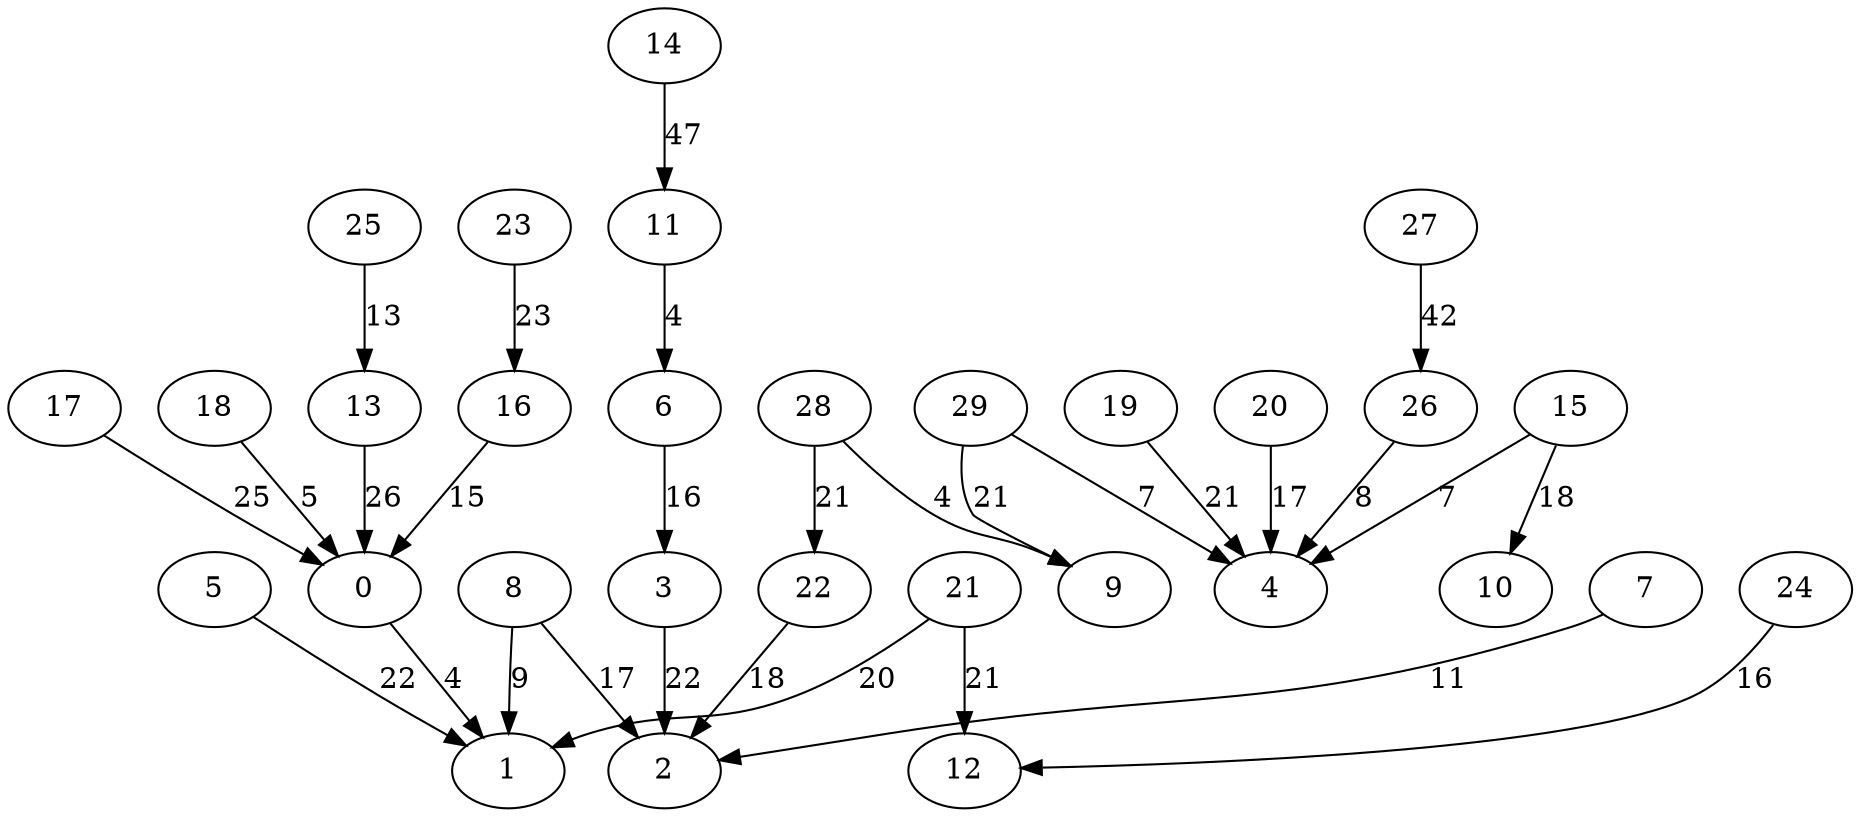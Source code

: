 digraph grafoDorogovtsevMendes_n_30_Prim {
0;
1;
2;
3;
4;
5;
6;
7;
8;
9;
10;
11;
12;
13;
14;
15;
16;
17;
18;
19;
20;
21;
22;
23;
24;
25;
26;
27;
28;
29;
0 -> 1[label=4 weight=4];
8 -> 2[label=17 weight=17];
3 -> 2[label=22 weight=22];
29 -> 4[label=7 weight=7];
5 -> 1[label=22 weight=22];
6 -> 3[label=16 weight=16];
7 -> 2[label=11 weight=11];
8 -> 1[label=9 weight=9];
28 -> 9[label=4 weight=4];
15 -> 10[label=18 weight=18];
11 -> 6[label=4 weight=4];
21 -> 12[label=21 weight=21];
13 -> 0[label=26 weight=26];
14 -> 11[label=47 weight=47];
15 -> 4[label=7 weight=7];
16 -> 0[label=15 weight=15];
17 -> 0[label=25 weight=25];
18 -> 0[label=5 weight=5];
19 -> 4[label=21 weight=21];
20 -> 4[label=17 weight=17];
21 -> 1[label=20 weight=20];
22 -> 2[label=18 weight=18];
23 -> 16[label=23 weight=23];
24 -> 12[label=16 weight=16];
25 -> 13[label=13 weight=13];
26 -> 4[label=8 weight=8];
27 -> 26[label=42 weight=42];
28 -> 22[label=21 weight=21];
29 -> 9[label=21 weight=21];
}
